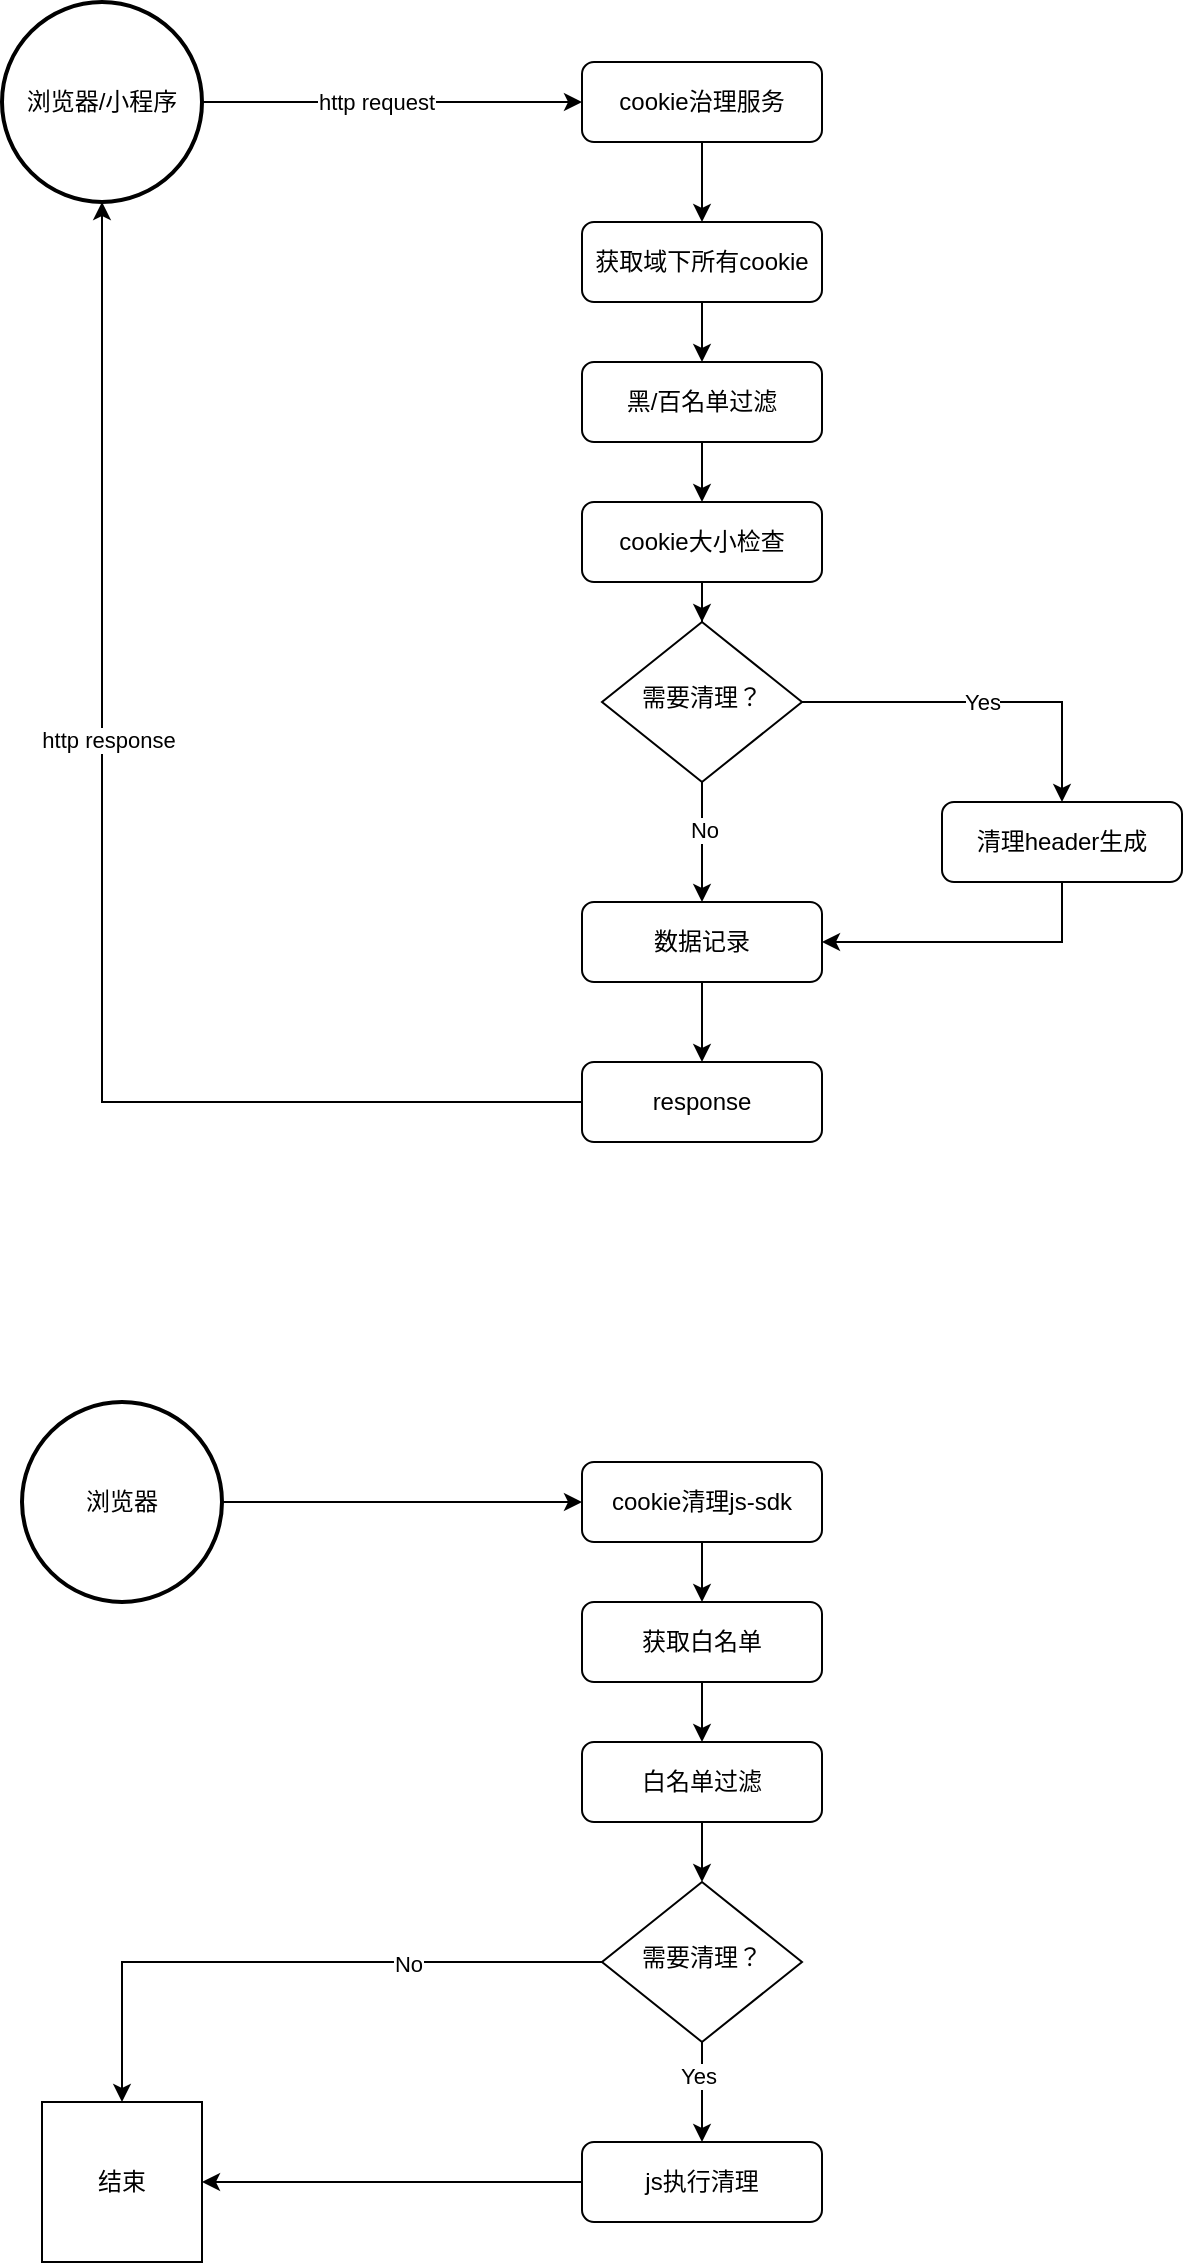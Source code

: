 <mxfile version="21.1.5" type="github">
  <diagram id="C5RBs43oDa-KdzZeNtuy" name="Page-1">
    <mxGraphModel dx="1540" dy="2233" grid="1" gridSize="10" guides="1" tooltips="1" connect="1" arrows="1" fold="1" page="1" pageScale="1" pageWidth="827" pageHeight="1169" math="0" shadow="0">
      <root>
        <mxCell id="WIyWlLk6GJQsqaUBKTNV-0" />
        <mxCell id="WIyWlLk6GJQsqaUBKTNV-1" parent="WIyWlLk6GJQsqaUBKTNV-0" />
        <mxCell id="q3rZx8Sa1CmOnYqlIneV-11" style="edgeStyle=orthogonalEdgeStyle;rounded=0;orthogonalLoop=1;jettySize=auto;html=1;exitX=0.5;exitY=1;exitDx=0;exitDy=0;entryX=0.5;entryY=0;entryDx=0;entryDy=0;" edge="1" parent="WIyWlLk6GJQsqaUBKTNV-1" source="WIyWlLk6GJQsqaUBKTNV-3" target="q3rZx8Sa1CmOnYqlIneV-1">
          <mxGeometry relative="1" as="geometry" />
        </mxCell>
        <mxCell id="WIyWlLk6GJQsqaUBKTNV-3" value="cookie治理服务" style="rounded=1;whiteSpace=wrap;html=1;fontSize=12;glass=0;strokeWidth=1;shadow=0;" parent="WIyWlLk6GJQsqaUBKTNV-1" vertex="1">
          <mxGeometry x="390" y="-1060" width="120" height="40" as="geometry" />
        </mxCell>
        <mxCell id="q3rZx8Sa1CmOnYqlIneV-1" value="获取域下所有cookie" style="rounded=1;whiteSpace=wrap;html=1;fontSize=12;glass=0;strokeWidth=1;shadow=0;" vertex="1" parent="WIyWlLk6GJQsqaUBKTNV-1">
          <mxGeometry x="390" y="-980" width="120" height="40" as="geometry" />
        </mxCell>
        <mxCell id="q3rZx8Sa1CmOnYqlIneV-12" style="edgeStyle=orthogonalEdgeStyle;rounded=0;orthogonalLoop=1;jettySize=auto;html=1;exitX=1;exitY=0.5;exitDx=0;exitDy=0;exitPerimeter=0;entryX=0;entryY=0.5;entryDx=0;entryDy=0;" edge="1" parent="WIyWlLk6GJQsqaUBKTNV-1" source="q3rZx8Sa1CmOnYqlIneV-5" target="WIyWlLk6GJQsqaUBKTNV-3">
          <mxGeometry relative="1" as="geometry" />
        </mxCell>
        <mxCell id="q3rZx8Sa1CmOnYqlIneV-51" value="http request" style="edgeLabel;html=1;align=center;verticalAlign=middle;resizable=0;points=[];" vertex="1" connectable="0" parent="q3rZx8Sa1CmOnYqlIneV-12">
          <mxGeometry x="-0.088" relative="1" as="geometry">
            <mxPoint as="offset" />
          </mxGeometry>
        </mxCell>
        <mxCell id="q3rZx8Sa1CmOnYqlIneV-5" value="浏览器/小程序" style="strokeWidth=2;html=1;shape=mxgraph.flowchart.start_2;whiteSpace=wrap;" vertex="1" parent="WIyWlLk6GJQsqaUBKTNV-1">
          <mxGeometry x="100" y="-1090" width="100" height="100" as="geometry" />
        </mxCell>
        <mxCell id="q3rZx8Sa1CmOnYqlIneV-16" style="edgeStyle=orthogonalEdgeStyle;rounded=0;orthogonalLoop=1;jettySize=auto;html=1;exitX=0.5;exitY=1;exitDx=0;exitDy=0;entryX=0.5;entryY=0;entryDx=0;entryDy=0;" edge="1" parent="WIyWlLk6GJQsqaUBKTNV-1" source="q3rZx8Sa1CmOnYqlIneV-1" target="q3rZx8Sa1CmOnYqlIneV-15">
          <mxGeometry relative="1" as="geometry">
            <mxPoint x="450" y="-850" as="sourcePoint" />
          </mxGeometry>
        </mxCell>
        <mxCell id="q3rZx8Sa1CmOnYqlIneV-18" value="" style="edgeStyle=orthogonalEdgeStyle;rounded=0;orthogonalLoop=1;jettySize=auto;html=1;" edge="1" parent="WIyWlLk6GJQsqaUBKTNV-1" source="q3rZx8Sa1CmOnYqlIneV-31" target="q3rZx8Sa1CmOnYqlIneV-17">
          <mxGeometry relative="1" as="geometry" />
        </mxCell>
        <mxCell id="q3rZx8Sa1CmOnYqlIneV-15" value="黑/百名单过滤" style="rounded=1;whiteSpace=wrap;html=1;fontSize=12;glass=0;strokeWidth=1;shadow=0;" vertex="1" parent="WIyWlLk6GJQsqaUBKTNV-1">
          <mxGeometry x="390" y="-910" width="120" height="40" as="geometry" />
        </mxCell>
        <UserObject label="Yes" tooltip="Yes" id="q3rZx8Sa1CmOnYqlIneV-20">
          <mxCell style="edgeStyle=orthogonalEdgeStyle;rounded=0;orthogonalLoop=1;jettySize=auto;html=1;" edge="1" parent="WIyWlLk6GJQsqaUBKTNV-1" source="q3rZx8Sa1CmOnYqlIneV-17" target="q3rZx8Sa1CmOnYqlIneV-19">
            <mxGeometry relative="1" as="geometry" />
          </mxCell>
        </UserObject>
        <mxCell id="q3rZx8Sa1CmOnYqlIneV-22" value="" style="edgeStyle=orthogonalEdgeStyle;rounded=0;orthogonalLoop=1;jettySize=auto;html=1;" edge="1" parent="WIyWlLk6GJQsqaUBKTNV-1" source="q3rZx8Sa1CmOnYqlIneV-17" target="q3rZx8Sa1CmOnYqlIneV-21">
          <mxGeometry relative="1" as="geometry" />
        </mxCell>
        <mxCell id="q3rZx8Sa1CmOnYqlIneV-23" value="No" style="edgeLabel;html=1;align=center;verticalAlign=middle;resizable=0;points=[];" vertex="1" connectable="0" parent="q3rZx8Sa1CmOnYqlIneV-22">
          <mxGeometry x="-0.192" y="1" relative="1" as="geometry">
            <mxPoint as="offset" />
          </mxGeometry>
        </mxCell>
        <mxCell id="q3rZx8Sa1CmOnYqlIneV-17" value="需要清理？" style="rhombus;whiteSpace=wrap;html=1;shadow=0;fontFamily=Helvetica;fontSize=12;align=center;strokeWidth=1;spacing=6;spacingTop=-4;" vertex="1" parent="WIyWlLk6GJQsqaUBKTNV-1">
          <mxGeometry x="400" y="-780" width="100" height="80" as="geometry" />
        </mxCell>
        <mxCell id="q3rZx8Sa1CmOnYqlIneV-24" style="edgeStyle=orthogonalEdgeStyle;rounded=0;orthogonalLoop=1;jettySize=auto;html=1;exitX=0.5;exitY=1;exitDx=0;exitDy=0;entryX=1;entryY=0.5;entryDx=0;entryDy=0;" edge="1" parent="WIyWlLk6GJQsqaUBKTNV-1" source="q3rZx8Sa1CmOnYqlIneV-19" target="q3rZx8Sa1CmOnYqlIneV-21">
          <mxGeometry relative="1" as="geometry" />
        </mxCell>
        <mxCell id="q3rZx8Sa1CmOnYqlIneV-19" value="清理header生成" style="rounded=1;whiteSpace=wrap;html=1;fontSize=12;glass=0;strokeWidth=1;shadow=0;" vertex="1" parent="WIyWlLk6GJQsqaUBKTNV-1">
          <mxGeometry x="570" y="-690" width="120" height="40" as="geometry" />
        </mxCell>
        <mxCell id="q3rZx8Sa1CmOnYqlIneV-26" value="" style="edgeStyle=orthogonalEdgeStyle;rounded=0;orthogonalLoop=1;jettySize=auto;html=1;" edge="1" parent="WIyWlLk6GJQsqaUBKTNV-1" source="q3rZx8Sa1CmOnYqlIneV-21" target="q3rZx8Sa1CmOnYqlIneV-25">
          <mxGeometry relative="1" as="geometry" />
        </mxCell>
        <mxCell id="q3rZx8Sa1CmOnYqlIneV-21" value="数据记录" style="rounded=1;whiteSpace=wrap;html=1;fontSize=12;glass=0;strokeWidth=1;shadow=0;" vertex="1" parent="WIyWlLk6GJQsqaUBKTNV-1">
          <mxGeometry x="390" y="-640" width="120" height="40" as="geometry" />
        </mxCell>
        <mxCell id="q3rZx8Sa1CmOnYqlIneV-27" style="edgeStyle=orthogonalEdgeStyle;rounded=0;orthogonalLoop=1;jettySize=auto;html=1;exitX=0;exitY=0.5;exitDx=0;exitDy=0;entryX=0.5;entryY=1;entryDx=0;entryDy=0;entryPerimeter=0;" edge="1" parent="WIyWlLk6GJQsqaUBKTNV-1" source="q3rZx8Sa1CmOnYqlIneV-25" target="q3rZx8Sa1CmOnYqlIneV-5">
          <mxGeometry relative="1" as="geometry" />
        </mxCell>
        <mxCell id="q3rZx8Sa1CmOnYqlIneV-52" value="http response" style="edgeLabel;html=1;align=center;verticalAlign=middle;resizable=0;points=[];" vertex="1" connectable="0" parent="q3rZx8Sa1CmOnYqlIneV-27">
          <mxGeometry x="0.221" y="-3" relative="1" as="geometry">
            <mxPoint as="offset" />
          </mxGeometry>
        </mxCell>
        <mxCell id="q3rZx8Sa1CmOnYqlIneV-25" value="response" style="rounded=1;whiteSpace=wrap;html=1;fontSize=12;glass=0;strokeWidth=1;shadow=0;" vertex="1" parent="WIyWlLk6GJQsqaUBKTNV-1">
          <mxGeometry x="390" y="-560" width="120" height="40" as="geometry" />
        </mxCell>
        <mxCell id="q3rZx8Sa1CmOnYqlIneV-34" style="edgeStyle=orthogonalEdgeStyle;rounded=0;orthogonalLoop=1;jettySize=auto;html=1;exitX=1;exitY=0.5;exitDx=0;exitDy=0;exitPerimeter=0;" edge="1" parent="WIyWlLk6GJQsqaUBKTNV-1" source="q3rZx8Sa1CmOnYqlIneV-29" target="q3rZx8Sa1CmOnYqlIneV-30">
          <mxGeometry relative="1" as="geometry" />
        </mxCell>
        <mxCell id="q3rZx8Sa1CmOnYqlIneV-29" value="浏览器" style="strokeWidth=2;html=1;shape=mxgraph.flowchart.start_2;whiteSpace=wrap;" vertex="1" parent="WIyWlLk6GJQsqaUBKTNV-1">
          <mxGeometry x="110" y="-390" width="100" height="100" as="geometry" />
        </mxCell>
        <mxCell id="q3rZx8Sa1CmOnYqlIneV-39" style="edgeStyle=orthogonalEdgeStyle;rounded=0;orthogonalLoop=1;jettySize=auto;html=1;exitX=0.5;exitY=1;exitDx=0;exitDy=0;entryX=0.5;entryY=0;entryDx=0;entryDy=0;" edge="1" parent="WIyWlLk6GJQsqaUBKTNV-1" source="q3rZx8Sa1CmOnYqlIneV-30" target="q3rZx8Sa1CmOnYqlIneV-33">
          <mxGeometry relative="1" as="geometry" />
        </mxCell>
        <mxCell id="q3rZx8Sa1CmOnYqlIneV-30" value="cookie清理js-sdk" style="rounded=1;whiteSpace=wrap;html=1;fontSize=12;glass=0;strokeWidth=1;shadow=0;" vertex="1" parent="WIyWlLk6GJQsqaUBKTNV-1">
          <mxGeometry x="390" y="-360" width="120" height="40" as="geometry" />
        </mxCell>
        <mxCell id="q3rZx8Sa1CmOnYqlIneV-32" value="" style="edgeStyle=orthogonalEdgeStyle;rounded=0;orthogonalLoop=1;jettySize=auto;html=1;" edge="1" parent="WIyWlLk6GJQsqaUBKTNV-1" source="q3rZx8Sa1CmOnYqlIneV-15" target="q3rZx8Sa1CmOnYqlIneV-31">
          <mxGeometry relative="1" as="geometry">
            <mxPoint x="450" y="-860" as="sourcePoint" />
            <mxPoint x="450" y="-780" as="targetPoint" />
          </mxGeometry>
        </mxCell>
        <mxCell id="q3rZx8Sa1CmOnYqlIneV-31" value="cookie大小检查" style="rounded=1;whiteSpace=wrap;html=1;fontSize=12;glass=0;strokeWidth=1;shadow=0;" vertex="1" parent="WIyWlLk6GJQsqaUBKTNV-1">
          <mxGeometry x="390" y="-840" width="120" height="40" as="geometry" />
        </mxCell>
        <mxCell id="q3rZx8Sa1CmOnYqlIneV-40" style="edgeStyle=orthogonalEdgeStyle;rounded=0;orthogonalLoop=1;jettySize=auto;html=1;exitX=0.5;exitY=1;exitDx=0;exitDy=0;entryX=0.5;entryY=0;entryDx=0;entryDy=0;" edge="1" parent="WIyWlLk6GJQsqaUBKTNV-1" source="q3rZx8Sa1CmOnYqlIneV-33" target="q3rZx8Sa1CmOnYqlIneV-35">
          <mxGeometry relative="1" as="geometry" />
        </mxCell>
        <mxCell id="q3rZx8Sa1CmOnYqlIneV-33" value="获取白名单" style="rounded=1;whiteSpace=wrap;html=1;fontSize=12;glass=0;strokeWidth=1;shadow=0;" vertex="1" parent="WIyWlLk6GJQsqaUBKTNV-1">
          <mxGeometry x="390" y="-290" width="120" height="40" as="geometry" />
        </mxCell>
        <mxCell id="q3rZx8Sa1CmOnYqlIneV-41" style="edgeStyle=orthogonalEdgeStyle;rounded=0;orthogonalLoop=1;jettySize=auto;html=1;exitX=0.5;exitY=1;exitDx=0;exitDy=0;entryX=0.5;entryY=0;entryDx=0;entryDy=0;" edge="1" parent="WIyWlLk6GJQsqaUBKTNV-1" source="q3rZx8Sa1CmOnYqlIneV-35" target="q3rZx8Sa1CmOnYqlIneV-36">
          <mxGeometry relative="1" as="geometry" />
        </mxCell>
        <mxCell id="q3rZx8Sa1CmOnYqlIneV-35" value="白名单过滤" style="rounded=1;whiteSpace=wrap;html=1;fontSize=12;glass=0;strokeWidth=1;shadow=0;" vertex="1" parent="WIyWlLk6GJQsqaUBKTNV-1">
          <mxGeometry x="390" y="-220" width="120" height="40" as="geometry" />
        </mxCell>
        <mxCell id="q3rZx8Sa1CmOnYqlIneV-45" style="edgeStyle=orthogonalEdgeStyle;rounded=0;orthogonalLoop=1;jettySize=auto;html=1;exitX=0.5;exitY=1;exitDx=0;exitDy=0;entryX=0.5;entryY=0;entryDx=0;entryDy=0;" edge="1" parent="WIyWlLk6GJQsqaUBKTNV-1" source="q3rZx8Sa1CmOnYqlIneV-36" target="q3rZx8Sa1CmOnYqlIneV-42">
          <mxGeometry relative="1" as="geometry" />
        </mxCell>
        <mxCell id="q3rZx8Sa1CmOnYqlIneV-46" value="Yes" style="edgeLabel;html=1;align=center;verticalAlign=middle;resizable=0;points=[];" vertex="1" connectable="0" parent="q3rZx8Sa1CmOnYqlIneV-45">
          <mxGeometry x="-0.32" y="-2" relative="1" as="geometry">
            <mxPoint as="offset" />
          </mxGeometry>
        </mxCell>
        <mxCell id="q3rZx8Sa1CmOnYqlIneV-49" style="edgeStyle=orthogonalEdgeStyle;rounded=0;orthogonalLoop=1;jettySize=auto;html=1;exitX=0;exitY=0.5;exitDx=0;exitDy=0;entryX=0.5;entryY=0;entryDx=0;entryDy=0;" edge="1" parent="WIyWlLk6GJQsqaUBKTNV-1" source="q3rZx8Sa1CmOnYqlIneV-36" target="q3rZx8Sa1CmOnYqlIneV-38">
          <mxGeometry relative="1" as="geometry" />
        </mxCell>
        <mxCell id="q3rZx8Sa1CmOnYqlIneV-50" value="No" style="edgeLabel;html=1;align=center;verticalAlign=middle;resizable=0;points=[];" vertex="1" connectable="0" parent="q3rZx8Sa1CmOnYqlIneV-49">
          <mxGeometry x="-0.372" y="1" relative="1" as="geometry">
            <mxPoint as="offset" />
          </mxGeometry>
        </mxCell>
        <mxCell id="q3rZx8Sa1CmOnYqlIneV-36" value="需要清理？" style="rhombus;whiteSpace=wrap;html=1;shadow=0;fontFamily=Helvetica;fontSize=12;align=center;strokeWidth=1;spacing=6;spacingTop=-4;" vertex="1" parent="WIyWlLk6GJQsqaUBKTNV-1">
          <mxGeometry x="400" y="-150" width="100" height="80" as="geometry" />
        </mxCell>
        <mxCell id="q3rZx8Sa1CmOnYqlIneV-38" value="结束" style="whiteSpace=wrap;html=1;aspect=fixed;" vertex="1" parent="WIyWlLk6GJQsqaUBKTNV-1">
          <mxGeometry x="120" y="-40" width="80" height="80" as="geometry" />
        </mxCell>
        <mxCell id="q3rZx8Sa1CmOnYqlIneV-48" style="edgeStyle=orthogonalEdgeStyle;rounded=0;orthogonalLoop=1;jettySize=auto;html=1;exitX=0;exitY=0.5;exitDx=0;exitDy=0;entryX=1;entryY=0.5;entryDx=0;entryDy=0;" edge="1" parent="WIyWlLk6GJQsqaUBKTNV-1" source="q3rZx8Sa1CmOnYqlIneV-42" target="q3rZx8Sa1CmOnYqlIneV-38">
          <mxGeometry relative="1" as="geometry" />
        </mxCell>
        <mxCell id="q3rZx8Sa1CmOnYqlIneV-42" value="js执行清理" style="rounded=1;whiteSpace=wrap;html=1;fontSize=12;glass=0;strokeWidth=1;shadow=0;" vertex="1" parent="WIyWlLk6GJQsqaUBKTNV-1">
          <mxGeometry x="390" y="-20" width="120" height="40" as="geometry" />
        </mxCell>
      </root>
    </mxGraphModel>
  </diagram>
</mxfile>
